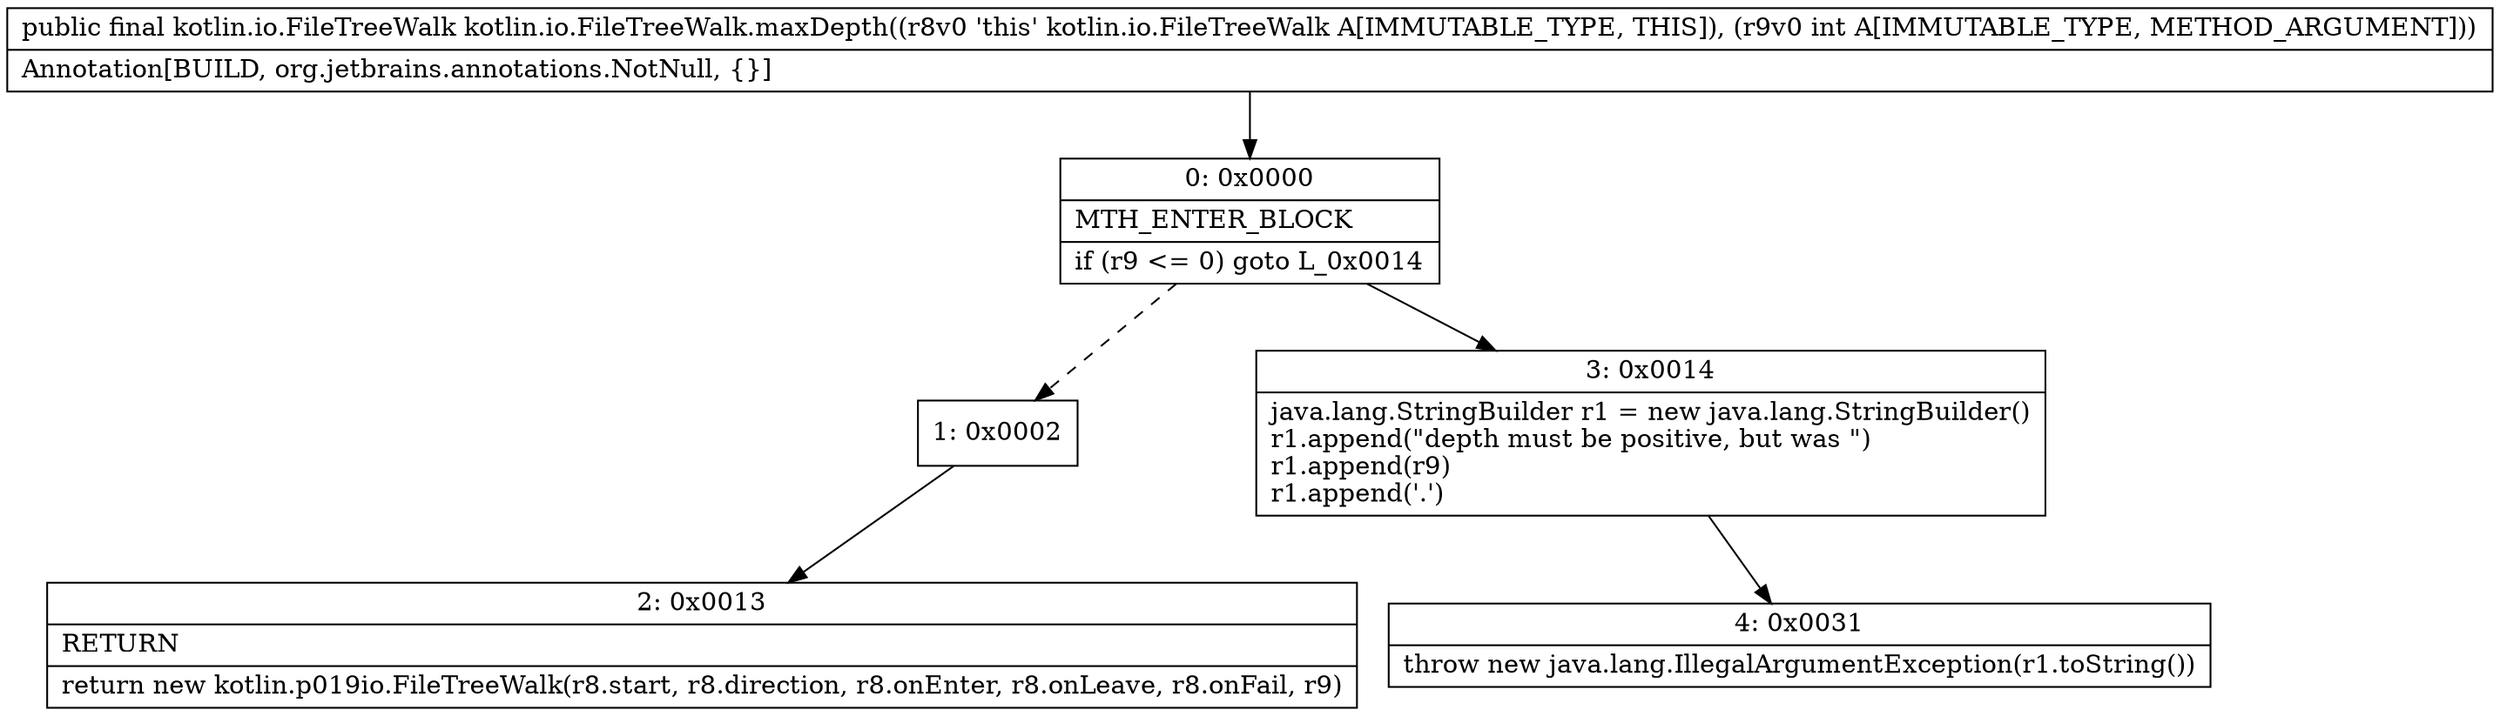 digraph "CFG forkotlin.io.FileTreeWalk.maxDepth(I)Lkotlin\/io\/FileTreeWalk;" {
Node_0 [shape=record,label="{0\:\ 0x0000|MTH_ENTER_BLOCK\l|if (r9 \<= 0) goto L_0x0014\l}"];
Node_1 [shape=record,label="{1\:\ 0x0002}"];
Node_2 [shape=record,label="{2\:\ 0x0013|RETURN\l|return new kotlin.p019io.FileTreeWalk(r8.start, r8.direction, r8.onEnter, r8.onLeave, r8.onFail, r9)\l}"];
Node_3 [shape=record,label="{3\:\ 0x0014|java.lang.StringBuilder r1 = new java.lang.StringBuilder()\lr1.append(\"depth must be positive, but was \")\lr1.append(r9)\lr1.append('.')\l}"];
Node_4 [shape=record,label="{4\:\ 0x0031|throw new java.lang.IllegalArgumentException(r1.toString())\l}"];
MethodNode[shape=record,label="{public final kotlin.io.FileTreeWalk kotlin.io.FileTreeWalk.maxDepth((r8v0 'this' kotlin.io.FileTreeWalk A[IMMUTABLE_TYPE, THIS]), (r9v0 int A[IMMUTABLE_TYPE, METHOD_ARGUMENT]))  | Annotation[BUILD, org.jetbrains.annotations.NotNull, \{\}]\l}"];
MethodNode -> Node_0;
Node_0 -> Node_1[style=dashed];
Node_0 -> Node_3;
Node_1 -> Node_2;
Node_3 -> Node_4;
}

